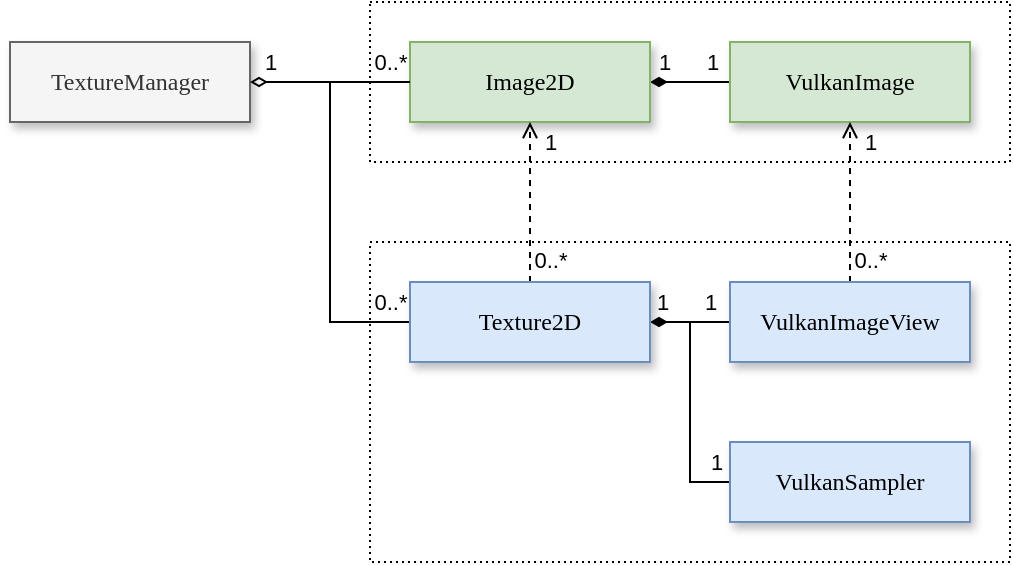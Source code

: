 <mxfile>
    <diagram id="pIsPSVw4wNhW4OB5O9Dt" name="Page-1">
        <mxGraphModel dx="633" dy="351" grid="1" gridSize="10" guides="1" tooltips="1" connect="1" arrows="1" fold="1" page="1" pageScale="1" pageWidth="850" pageHeight="1100" math="0" shadow="0">
            <root>
                <mxCell id="0"/>
                <mxCell id="1" parent="0"/>
                <mxCell id="179" value="" style="rounded=0;whiteSpace=wrap;html=1;dashed=1;dashPattern=1 2;shadow=0;sketch=0;glass=0;fillColor=none;" vertex="1" parent="1">
                    <mxGeometry x="180" y="120" width="320" height="160" as="geometry"/>
                </mxCell>
                <mxCell id="185" value="" style="edgeStyle=orthogonalEdgeStyle;rounded=0;orthogonalLoop=1;jettySize=auto;html=1;endArrow=none;endFill=0;startArrow=diamondThin;startFill=1;" edge="1" parent="1" source="167" target="171">
                    <mxGeometry relative="1" as="geometry"/>
                </mxCell>
                <mxCell id="186" value="1" style="edgeLabel;html=1;align=center;verticalAlign=middle;resizable=0;points=[];labelBackgroundColor=none;" vertex="1" connectable="0" parent="185">
                    <mxGeometry x="-0.717" relative="1" as="geometry">
                        <mxPoint y="-10" as="offset"/>
                    </mxGeometry>
                </mxCell>
                <mxCell id="187" value="1" style="edgeLabel;html=1;align=center;verticalAlign=middle;resizable=0;points=[];labelBackgroundColor=none;" vertex="1" connectable="0" parent="185">
                    <mxGeometry x="-0.667" y="1" relative="1" as="geometry">
                        <mxPoint x="23" y="-9" as="offset"/>
                    </mxGeometry>
                </mxCell>
                <mxCell id="147" value="" style="rounded=0;whiteSpace=wrap;html=1;dashed=1;dashPattern=1 2;shadow=0;sketch=0;glass=0;fillColor=none;" parent="1" vertex="1">
                    <mxGeometry x="180" width="320" height="80" as="geometry"/>
                </mxCell>
                <mxCell id="178" style="edgeStyle=orthogonalEdgeStyle;rounded=0;orthogonalLoop=1;jettySize=auto;html=1;entryX=0;entryY=0.5;entryDx=0;entryDy=0;endArrow=none;endFill=0;" edge="1" parent="1" target="167">
                    <mxGeometry relative="1" as="geometry">
                        <mxPoint x="160" y="40" as="sourcePoint"/>
                        <Array as="points">
                            <mxPoint x="160" y="60"/>
                            <mxPoint x="160" y="160"/>
                        </Array>
                    </mxGeometry>
                </mxCell>
                <mxCell id="191" value="0..*" style="edgeLabel;html=1;align=center;verticalAlign=middle;resizable=0;points=[];labelBackgroundColor=none;" vertex="1" connectable="0" parent="178">
                    <mxGeometry x="0.613" relative="1" as="geometry">
                        <mxPoint x="21" y="-10" as="offset"/>
                    </mxGeometry>
                </mxCell>
                <mxCell id="165" value="TextureManager" style="rounded=0;whiteSpace=wrap;html=1;shadow=1;fontFamily=Lucida Console;fillColor=#f5f5f5;strokeColor=#666666;fontColor=#333333;" vertex="1" parent="1">
                    <mxGeometry y="20" width="120" height="40" as="geometry"/>
                </mxCell>
                <mxCell id="176" style="edgeStyle=orthogonalEdgeStyle;rounded=0;orthogonalLoop=1;jettySize=auto;html=1;exitX=1;exitY=0.5;exitDx=0;exitDy=0;entryX=0;entryY=0.5;entryDx=0;entryDy=0;endArrow=none;endFill=0;startArrow=diamondThin;startFill=1;" edge="1" parent="1" source="166" target="168">
                    <mxGeometry relative="1" as="geometry"/>
                </mxCell>
                <mxCell id="183" value="1" style="edgeLabel;html=1;align=center;verticalAlign=middle;resizable=0;points=[];labelBackgroundColor=none;" vertex="1" connectable="0" parent="176">
                    <mxGeometry x="-0.667" relative="1" as="geometry">
                        <mxPoint y="-10" as="offset"/>
                    </mxGeometry>
                </mxCell>
                <mxCell id="184" value="1" style="edgeLabel;html=1;align=center;verticalAlign=middle;resizable=0;points=[];labelBackgroundColor=none;" vertex="1" connectable="0" parent="176">
                    <mxGeometry x="-0.333" y="1" relative="1" as="geometry">
                        <mxPoint x="17" y="-9" as="offset"/>
                    </mxGeometry>
                </mxCell>
                <mxCell id="166" value="Image2D" style="rounded=0;whiteSpace=wrap;html=1;shadow=1;fontFamily=Lucida Console;fillColor=#d5e8d4;strokeColor=#82b366;" vertex="1" parent="1">
                    <mxGeometry x="200" y="20" width="120" height="40" as="geometry"/>
                </mxCell>
                <mxCell id="170" style="edgeStyle=orthogonalEdgeStyle;rounded=0;orthogonalLoop=1;jettySize=auto;html=1;exitX=0.5;exitY=0;exitDx=0;exitDy=0;entryX=0.5;entryY=1;entryDx=0;entryDy=0;dashed=1;endArrow=open;endFill=0;" edge="1" parent="1" source="167" target="166">
                    <mxGeometry relative="1" as="geometry"/>
                </mxCell>
                <mxCell id="189" value="1" style="edgeLabel;html=1;align=center;verticalAlign=middle;resizable=0;points=[];labelBackgroundColor=none;" vertex="1" connectable="0" parent="170">
                    <mxGeometry x="0.2" y="-1" relative="1" as="geometry">
                        <mxPoint x="9" y="-22" as="offset"/>
                    </mxGeometry>
                </mxCell>
                <mxCell id="190" value="0..*" style="edgeLabel;html=1;align=center;verticalAlign=middle;resizable=0;points=[];labelBackgroundColor=none;" vertex="1" connectable="0" parent="170">
                    <mxGeometry x="-0.73" y="1" relative="1" as="geometry">
                        <mxPoint x="11" as="offset"/>
                    </mxGeometry>
                </mxCell>
                <mxCell id="175" style="edgeStyle=orthogonalEdgeStyle;rounded=0;orthogonalLoop=1;jettySize=auto;html=1;entryX=0;entryY=0.5;entryDx=0;entryDy=0;endArrow=none;endFill=0;" edge="1" parent="1" target="172">
                    <mxGeometry relative="1" as="geometry">
                        <mxPoint x="340" y="160" as="sourcePoint"/>
                        <Array as="points">
                            <mxPoint x="340" y="240"/>
                        </Array>
                    </mxGeometry>
                </mxCell>
                <mxCell id="188" value="1" style="edgeLabel;html=1;align=center;verticalAlign=middle;resizable=0;points=[];labelBackgroundColor=none;" vertex="1" connectable="0" parent="175">
                    <mxGeometry x="0.683" y="-1" relative="1" as="geometry">
                        <mxPoint x="9" y="-11" as="offset"/>
                    </mxGeometry>
                </mxCell>
                <mxCell id="167" value="Texture2D" style="rounded=0;whiteSpace=wrap;html=1;shadow=1;fontFamily=Lucida Console;fillColor=#dae8fc;strokeColor=#6c8ebf;" vertex="1" parent="1">
                    <mxGeometry x="200" y="140" width="120" height="40" as="geometry"/>
                </mxCell>
                <mxCell id="168" value="VulkanImage" style="rounded=0;whiteSpace=wrap;html=1;shadow=1;fontFamily=Lucida Console;fillColor=#d5e8d4;strokeColor=#82b366;" vertex="1" parent="1">
                    <mxGeometry x="360" y="20" width="120" height="40" as="geometry"/>
                </mxCell>
                <mxCell id="173" style="edgeStyle=orthogonalEdgeStyle;rounded=0;orthogonalLoop=1;jettySize=auto;html=1;exitX=0.5;exitY=0;exitDx=0;exitDy=0;entryX=0.5;entryY=1;entryDx=0;entryDy=0;dashed=1;endArrow=open;endFill=0;" edge="1" parent="1" source="171" target="168">
                    <mxGeometry relative="1" as="geometry"/>
                </mxCell>
                <mxCell id="192" value="0..*" style="edgeLabel;html=1;align=center;verticalAlign=middle;resizable=0;points=[];labelBackgroundColor=none;" vertex="1" connectable="0" parent="173">
                    <mxGeometry x="-0.711" relative="1" as="geometry">
                        <mxPoint x="10" as="offset"/>
                    </mxGeometry>
                </mxCell>
                <mxCell id="193" value="1" style="edgeLabel;html=1;align=center;verticalAlign=middle;resizable=0;points=[];labelBackgroundColor=none;" vertex="1" connectable="0" parent="173">
                    <mxGeometry x="0.361" y="1" relative="1" as="geometry">
                        <mxPoint x="11" y="-16" as="offset"/>
                    </mxGeometry>
                </mxCell>
                <mxCell id="171" value="VulkanImageView" style="rounded=0;whiteSpace=wrap;html=1;shadow=1;fontFamily=Lucida Console;fillColor=#dae8fc;strokeColor=#6c8ebf;" vertex="1" parent="1">
                    <mxGeometry x="360" y="140" width="120" height="40" as="geometry"/>
                </mxCell>
                <mxCell id="172" value="VulkanSampler" style="rounded=0;whiteSpace=wrap;html=1;shadow=1;fontFamily=Lucida Console;fillColor=#dae8fc;strokeColor=#6c8ebf;" vertex="1" parent="1">
                    <mxGeometry x="360" y="220" width="120" height="40" as="geometry"/>
                </mxCell>
                <mxCell id="177" style="edgeStyle=orthogonalEdgeStyle;rounded=0;orthogonalLoop=1;jettySize=auto;html=1;exitX=1;exitY=0.5;exitDx=0;exitDy=0;entryX=0;entryY=0.5;entryDx=0;entryDy=0;endArrow=none;endFill=0;startArrow=diamondThin;startFill=0;" edge="1" parent="1" source="165" target="166">
                    <mxGeometry relative="1" as="geometry"/>
                </mxCell>
                <mxCell id="180" value="0..*" style="edgeLabel;html=1;align=center;verticalAlign=middle;resizable=0;points=[];labelBackgroundColor=none;" vertex="1" connectable="0" parent="177">
                    <mxGeometry x="0.404" y="1" relative="1" as="geometry">
                        <mxPoint x="14" y="-9" as="offset"/>
                    </mxGeometry>
                </mxCell>
                <mxCell id="182" value="1" style="edgeLabel;html=1;align=center;verticalAlign=middle;resizable=0;points=[];labelBackgroundColor=none;" vertex="1" connectable="0" parent="177">
                    <mxGeometry x="-0.874" y="1" relative="1" as="geometry">
                        <mxPoint x="5" y="-9" as="offset"/>
                    </mxGeometry>
                </mxCell>
            </root>
        </mxGraphModel>
    </diagram>
</mxfile>